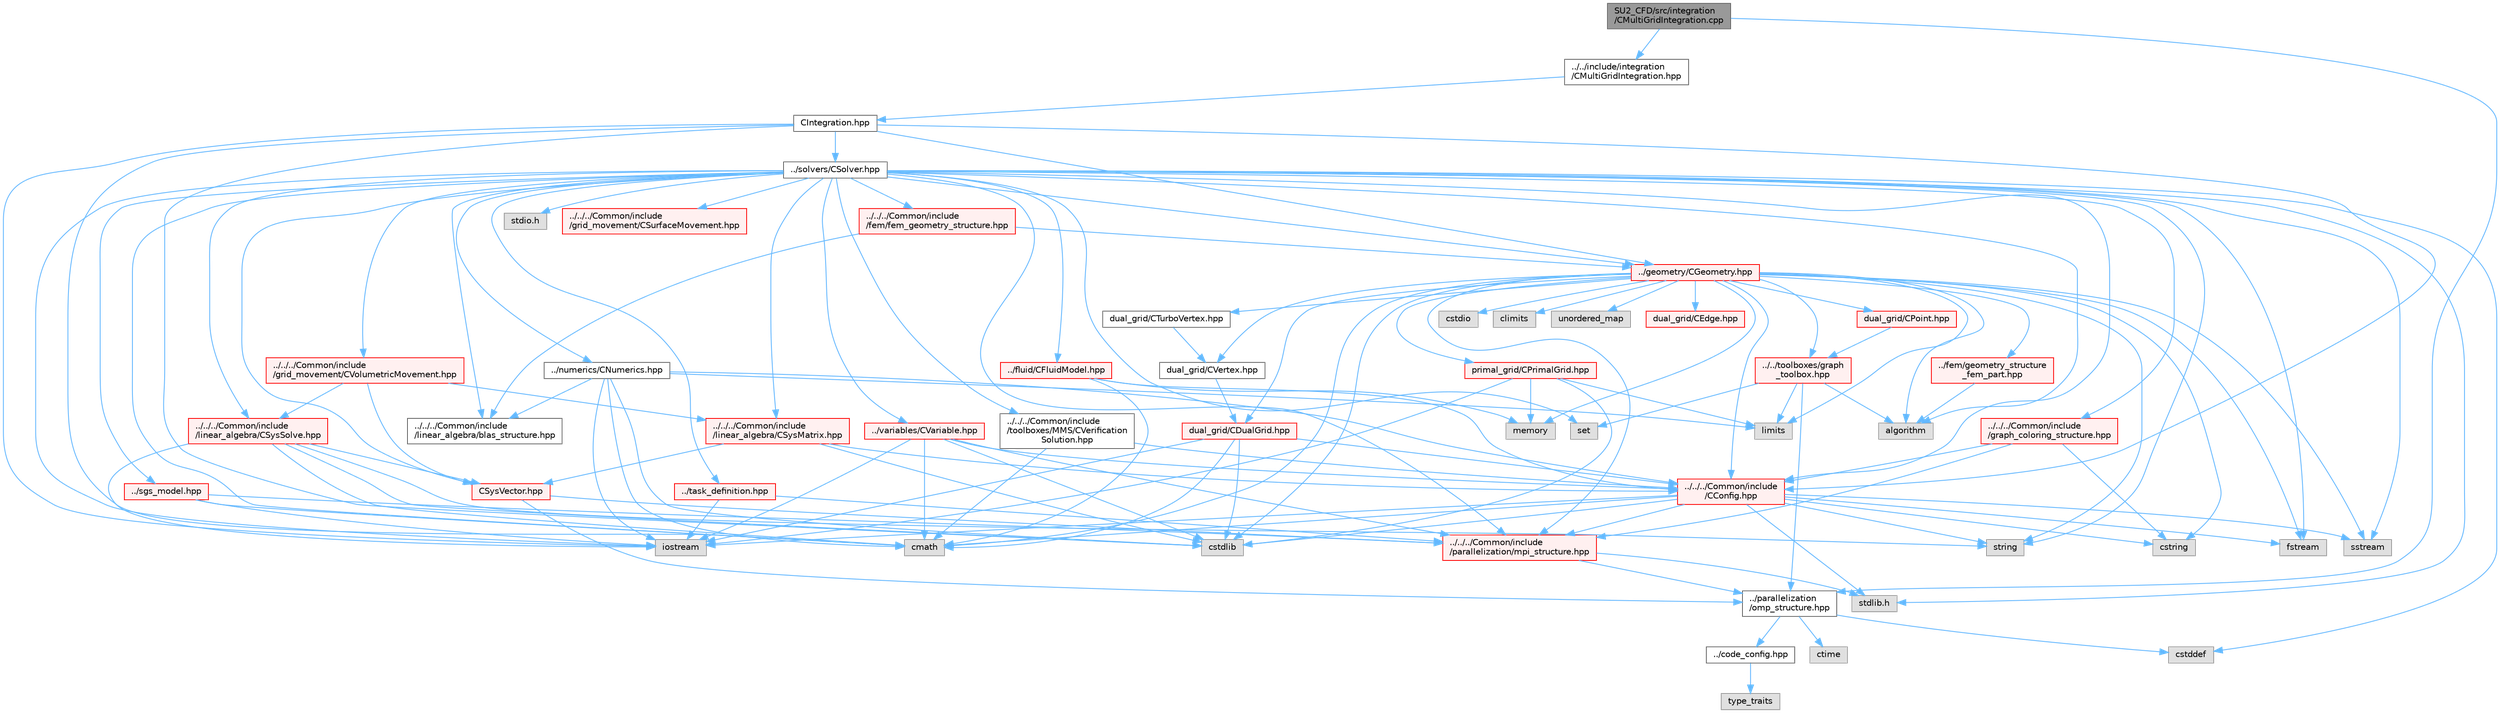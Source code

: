 digraph "SU2_CFD/src/integration/CMultiGridIntegration.cpp"
{
 // LATEX_PDF_SIZE
  bgcolor="transparent";
  edge [fontname=Helvetica,fontsize=10,labelfontname=Helvetica,labelfontsize=10];
  node [fontname=Helvetica,fontsize=10,shape=box,height=0.2,width=0.4];
  Node1 [id="Node000001",label="SU2_CFD/src/integration\l/CMultiGridIntegration.cpp",height=0.2,width=0.4,color="gray40", fillcolor="grey60", style="filled", fontcolor="black",tooltip="Implementation of the multigrid integration class."];
  Node1 -> Node2 [id="edge1_Node000001_Node000002",color="steelblue1",style="solid",tooltip=" "];
  Node2 [id="Node000002",label="../../include/integration\l/CMultiGridIntegration.hpp",height=0.2,width=0.4,color="grey40", fillcolor="white", style="filled",URL="$CMultiGridIntegration_8hpp.html",tooltip="Declaration of class for time integration using a multigrid method."];
  Node2 -> Node3 [id="edge2_Node000002_Node000003",color="steelblue1",style="solid",tooltip=" "];
  Node3 [id="Node000003",label="CIntegration.hpp",height=0.2,width=0.4,color="grey40", fillcolor="white", style="filled",URL="$CIntegration_8hpp.html",tooltip="Declaration of the main routines to orchestrate space and time integration."];
  Node3 -> Node4 [id="edge3_Node000003_Node000004",color="steelblue1",style="solid",tooltip=" "];
  Node4 [id="Node000004",label="cmath",height=0.2,width=0.4,color="grey60", fillcolor="#E0E0E0", style="filled",tooltip=" "];
  Node3 -> Node5 [id="edge4_Node000003_Node000005",color="steelblue1",style="solid",tooltip=" "];
  Node5 [id="Node000005",label="iostream",height=0.2,width=0.4,color="grey60", fillcolor="#E0E0E0", style="filled",tooltip=" "];
  Node3 -> Node6 [id="edge5_Node000003_Node000006",color="steelblue1",style="solid",tooltip=" "];
  Node6 [id="Node000006",label="cstdlib",height=0.2,width=0.4,color="grey60", fillcolor="#E0E0E0", style="filled",tooltip=" "];
  Node3 -> Node7 [id="edge6_Node000003_Node000007",color="steelblue1",style="solid",tooltip=" "];
  Node7 [id="Node000007",label="../solvers/CSolver.hpp",height=0.2,width=0.4,color="grey40", fillcolor="white", style="filled",URL="$CSolver_8hpp.html",tooltip="Headers of the CSolver class which is inherited by all of the other solvers."];
  Node7 -> Node8 [id="edge7_Node000007_Node000008",color="steelblue1",style="solid",tooltip=" "];
  Node8 [id="Node000008",label="../../../Common/include\l/parallelization/mpi_structure.hpp",height=0.2,width=0.4,color="red", fillcolor="#FFF0F0", style="filled",URL="$mpi__structure_8hpp.html",tooltip="Headers of the mpi interface for generalized datatypes. The subroutines and functions are in the mpi_..."];
  Node8 -> Node9 [id="edge8_Node000008_Node000009",color="steelblue1",style="solid",tooltip=" "];
  Node9 [id="Node000009",label="stdlib.h",height=0.2,width=0.4,color="grey60", fillcolor="#E0E0E0", style="filled",tooltip=" "];
  Node8 -> Node16 [id="edge9_Node000008_Node000016",color="steelblue1",style="solid",tooltip=" "];
  Node16 [id="Node000016",label="../parallelization\l/omp_structure.hpp",height=0.2,width=0.4,color="grey40", fillcolor="white", style="filled",URL="$omp__structure_8hpp.html",tooltip="OpenMP interface header, provides compatibility functions if the code is built without OpenMP support..."];
  Node16 -> Node17 [id="edge10_Node000016_Node000017",color="steelblue1",style="solid",tooltip=" "];
  Node17 [id="Node000017",label="cstddef",height=0.2,width=0.4,color="grey60", fillcolor="#E0E0E0", style="filled",tooltip=" "];
  Node16 -> Node13 [id="edge11_Node000016_Node000013",color="steelblue1",style="solid",tooltip=" "];
  Node13 [id="Node000013",label="../code_config.hpp",height=0.2,width=0.4,color="grey40", fillcolor="white", style="filled",URL="$code__config_8hpp.html",tooltip="Header file for collecting common macros, definitions and type configurations."];
  Node13 -> Node14 [id="edge12_Node000013_Node000014",color="steelblue1",style="solid",tooltip=" "];
  Node14 [id="Node000014",label="type_traits",height=0.2,width=0.4,color="grey60", fillcolor="#E0E0E0", style="filled",tooltip=" "];
  Node16 -> Node18 [id="edge13_Node000016_Node000018",color="steelblue1",style="solid",tooltip=" "];
  Node18 [id="Node000018",label="ctime",height=0.2,width=0.4,color="grey60", fillcolor="#E0E0E0", style="filled",tooltip=" "];
  Node7 -> Node4 [id="edge14_Node000007_Node000004",color="steelblue1",style="solid",tooltip=" "];
  Node7 -> Node17 [id="edge15_Node000007_Node000017",color="steelblue1",style="solid",tooltip=" "];
  Node7 -> Node20 [id="edge16_Node000007_Node000020",color="steelblue1",style="solid",tooltip=" "];
  Node20 [id="Node000020",label="string",height=0.2,width=0.4,color="grey60", fillcolor="#E0E0E0", style="filled",tooltip=" "];
  Node7 -> Node21 [id="edge17_Node000007_Node000021",color="steelblue1",style="solid",tooltip=" "];
  Node21 [id="Node000021",label="fstream",height=0.2,width=0.4,color="grey60", fillcolor="#E0E0E0", style="filled",tooltip=" "];
  Node7 -> Node22 [id="edge18_Node000007_Node000022",color="steelblue1",style="solid",tooltip=" "];
  Node22 [id="Node000022",label="sstream",height=0.2,width=0.4,color="grey60", fillcolor="#E0E0E0", style="filled",tooltip=" "];
  Node7 -> Node23 [id="edge19_Node000007_Node000023",color="steelblue1",style="solid",tooltip=" "];
  Node23 [id="Node000023",label="algorithm",height=0.2,width=0.4,color="grey60", fillcolor="#E0E0E0", style="filled",tooltip=" "];
  Node7 -> Node5 [id="edge20_Node000007_Node000005",color="steelblue1",style="solid",tooltip=" "];
  Node7 -> Node24 [id="edge21_Node000007_Node000024",color="steelblue1",style="solid",tooltip=" "];
  Node24 [id="Node000024",label="set",height=0.2,width=0.4,color="grey60", fillcolor="#E0E0E0", style="filled",tooltip=" "];
  Node7 -> Node9 [id="edge22_Node000007_Node000009",color="steelblue1",style="solid",tooltip=" "];
  Node7 -> Node25 [id="edge23_Node000007_Node000025",color="steelblue1",style="solid",tooltip=" "];
  Node25 [id="Node000025",label="stdio.h",height=0.2,width=0.4,color="grey60", fillcolor="#E0E0E0", style="filled",tooltip=" "];
  Node7 -> Node26 [id="edge24_Node000007_Node000026",color="steelblue1",style="solid",tooltip=" "];
  Node26 [id="Node000026",label="../fluid/CFluidModel.hpp",height=0.2,width=0.4,color="red", fillcolor="#FFF0F0", style="filled",URL="$CFluidModel_8hpp.html",tooltip="Defines the main fluid model class for thermophysical properties."];
  Node26 -> Node4 [id="edge25_Node000026_Node000004",color="steelblue1",style="solid",tooltip=" "];
  Node26 -> Node27 [id="edge26_Node000026_Node000027",color="steelblue1",style="solid",tooltip=" "];
  Node27 [id="Node000027",label="memory",height=0.2,width=0.4,color="grey60", fillcolor="#E0E0E0", style="filled",tooltip=" "];
  Node26 -> Node28 [id="edge27_Node000026_Node000028",color="steelblue1",style="solid",tooltip=" "];
  Node28 [id="Node000028",label="../../../Common/include\l/CConfig.hpp",height=0.2,width=0.4,color="red", fillcolor="#FFF0F0", style="filled",URL="$CConfig_8hpp.html",tooltip="All the information about the definition of the physical problem. The subroutines and functions are i..."];
  Node28 -> Node8 [id="edge28_Node000028_Node000008",color="steelblue1",style="solid",tooltip=" "];
  Node28 -> Node5 [id="edge29_Node000028_Node000005",color="steelblue1",style="solid",tooltip=" "];
  Node28 -> Node6 [id="edge30_Node000028_Node000006",color="steelblue1",style="solid",tooltip=" "];
  Node28 -> Node21 [id="edge31_Node000028_Node000021",color="steelblue1",style="solid",tooltip=" "];
  Node28 -> Node22 [id="edge32_Node000028_Node000022",color="steelblue1",style="solid",tooltip=" "];
  Node28 -> Node20 [id="edge33_Node000028_Node000020",color="steelblue1",style="solid",tooltip=" "];
  Node28 -> Node29 [id="edge34_Node000028_Node000029",color="steelblue1",style="solid",tooltip=" "];
  Node29 [id="Node000029",label="cstring",height=0.2,width=0.4,color="grey60", fillcolor="#E0E0E0", style="filled",tooltip=" "];
  Node28 -> Node9 [id="edge35_Node000028_Node000009",color="steelblue1",style="solid",tooltip=" "];
  Node28 -> Node4 [id="edge36_Node000028_Node000004",color="steelblue1",style="solid",tooltip=" "];
  Node7 -> Node49 [id="edge37_Node000007_Node000049",color="steelblue1",style="solid",tooltip=" "];
  Node49 [id="Node000049",label="../task_definition.hpp",height=0.2,width=0.4,color="red", fillcolor="#FFF0F0", style="filled",URL="$task__definition_8hpp.html",tooltip="Header of the task definition class for the SU2 solvers."];
  Node49 -> Node8 [id="edge38_Node000049_Node000008",color="steelblue1",style="solid",tooltip=" "];
  Node49 -> Node5 [id="edge39_Node000049_Node000005",color="steelblue1",style="solid",tooltip=" "];
  Node7 -> Node51 [id="edge40_Node000007_Node000051",color="steelblue1",style="solid",tooltip=" "];
  Node51 [id="Node000051",label="../numerics/CNumerics.hpp",height=0.2,width=0.4,color="grey40", fillcolor="white", style="filled",URL="$CNumerics_8hpp.html",tooltip="Declaration of the base numerics class, the implementation is in the CNumerics.cpp file."];
  Node51 -> Node4 [id="edge41_Node000051_Node000004",color="steelblue1",style="solid",tooltip=" "];
  Node51 -> Node5 [id="edge42_Node000051_Node000005",color="steelblue1",style="solid",tooltip=" "];
  Node51 -> Node52 [id="edge43_Node000051_Node000052",color="steelblue1",style="solid",tooltip=" "];
  Node52 [id="Node000052",label="limits",height=0.2,width=0.4,color="grey60", fillcolor="#E0E0E0", style="filled",tooltip=" "];
  Node51 -> Node6 [id="edge44_Node000051_Node000006",color="steelblue1",style="solid",tooltip=" "];
  Node51 -> Node28 [id="edge45_Node000051_Node000028",color="steelblue1",style="solid",tooltip=" "];
  Node51 -> Node53 [id="edge46_Node000051_Node000053",color="steelblue1",style="solid",tooltip=" "];
  Node53 [id="Node000053",label="../../../Common/include\l/linear_algebra/blas_structure.hpp",height=0.2,width=0.4,color="grey40", fillcolor="white", style="filled",URL="$blas__structure_8hpp.html",tooltip="Include files and headers of the functions for matrix and vector operations, which are typically foun..."];
  Node7 -> Node54 [id="edge47_Node000007_Node000054",color="steelblue1",style="solid",tooltip=" "];
  Node54 [id="Node000054",label="../sgs_model.hpp",height=0.2,width=0.4,color="red", fillcolor="#FFF0F0", style="filled",URL="$sgs__model_8hpp.html",tooltip="Headers of the LES subgrid scale models of the SU2 solvers."];
  Node54 -> Node8 [id="edge48_Node000054_Node000008",color="steelblue1",style="solid",tooltip=" "];
  Node54 -> Node5 [id="edge49_Node000054_Node000005",color="steelblue1",style="solid",tooltip=" "];
  Node54 -> Node4 [id="edge50_Node000054_Node000004",color="steelblue1",style="solid",tooltip=" "];
  Node7 -> Node56 [id="edge51_Node000007_Node000056",color="steelblue1",style="solid",tooltip=" "];
  Node56 [id="Node000056",label="../../../Common/include\l/fem/fem_geometry_structure.hpp",height=0.2,width=0.4,color="red", fillcolor="#FFF0F0", style="filled",URL="$fem__geometry__structure_8hpp.html",tooltip="Headers of the main subroutines for creating the geometrical structure for the FEM solver...."];
  Node56 -> Node57 [id="edge52_Node000056_Node000057",color="steelblue1",style="solid",tooltip=" "];
  Node57 [id="Node000057",label="../geometry/CGeometry.hpp",height=0.2,width=0.4,color="red", fillcolor="#FFF0F0", style="filled",URL="$CGeometry_8hpp.html",tooltip="Headers of the main subroutines for creating the geometrical structure. The subroutines and functions..."];
  Node57 -> Node52 [id="edge53_Node000057_Node000052",color="steelblue1",style="solid",tooltip=" "];
  Node57 -> Node8 [id="edge54_Node000057_Node000008",color="steelblue1",style="solid",tooltip=" "];
  Node57 -> Node20 [id="edge55_Node000057_Node000020",color="steelblue1",style="solid",tooltip=" "];
  Node57 -> Node21 [id="edge56_Node000057_Node000021",color="steelblue1",style="solid",tooltip=" "];
  Node57 -> Node22 [id="edge57_Node000057_Node000022",color="steelblue1",style="solid",tooltip=" "];
  Node57 -> Node4 [id="edge58_Node000057_Node000004",color="steelblue1",style="solid",tooltip=" "];
  Node57 -> Node23 [id="edge59_Node000057_Node000023",color="steelblue1",style="solid",tooltip=" "];
  Node57 -> Node29 [id="edge60_Node000057_Node000029",color="steelblue1",style="solid",tooltip=" "];
  Node57 -> Node12 [id="edge61_Node000057_Node000012",color="steelblue1",style="solid",tooltip=" "];
  Node12 [id="Node000012",label="cstdio",height=0.2,width=0.4,color="grey60", fillcolor="#E0E0E0", style="filled",tooltip=" "];
  Node57 -> Node6 [id="edge62_Node000057_Node000006",color="steelblue1",style="solid",tooltip=" "];
  Node57 -> Node58 [id="edge63_Node000057_Node000058",color="steelblue1",style="solid",tooltip=" "];
  Node58 [id="Node000058",label="climits",height=0.2,width=0.4,color="grey60", fillcolor="#E0E0E0", style="filled",tooltip=" "];
  Node57 -> Node27 [id="edge64_Node000057_Node000027",color="steelblue1",style="solid",tooltip=" "];
  Node57 -> Node59 [id="edge65_Node000057_Node000059",color="steelblue1",style="solid",tooltip=" "];
  Node59 [id="Node000059",label="unordered_map",height=0.2,width=0.4,color="grey60", fillcolor="#E0E0E0", style="filled",tooltip=" "];
  Node57 -> Node60 [id="edge66_Node000057_Node000060",color="steelblue1",style="solid",tooltip=" "];
  Node60 [id="Node000060",label="primal_grid/CPrimalGrid.hpp",height=0.2,width=0.4,color="red", fillcolor="#FFF0F0", style="filled",URL="$CPrimalGrid_8hpp.html",tooltip="Headers of the main subroutines for storing the primal grid structure. The subroutines and functions ..."];
  Node60 -> Node5 [id="edge67_Node000060_Node000005",color="steelblue1",style="solid",tooltip=" "];
  Node60 -> Node52 [id="edge68_Node000060_Node000052",color="steelblue1",style="solid",tooltip=" "];
  Node60 -> Node6 [id="edge69_Node000060_Node000006",color="steelblue1",style="solid",tooltip=" "];
  Node60 -> Node27 [id="edge70_Node000060_Node000027",color="steelblue1",style="solid",tooltip=" "];
  Node57 -> Node61 [id="edge71_Node000057_Node000061",color="steelblue1",style="solid",tooltip=" "];
  Node61 [id="Node000061",label="dual_grid/CDualGrid.hpp",height=0.2,width=0.4,color="red", fillcolor="#FFF0F0", style="filled",URL="$CDualGrid_8hpp.html",tooltip="Headers of the main subroutines for doing the complete dual grid structure. The subroutines and funct..."];
  Node61 -> Node4 [id="edge72_Node000061_Node000004",color="steelblue1",style="solid",tooltip=" "];
  Node61 -> Node5 [id="edge73_Node000061_Node000005",color="steelblue1",style="solid",tooltip=" "];
  Node61 -> Node6 [id="edge74_Node000061_Node000006",color="steelblue1",style="solid",tooltip=" "];
  Node61 -> Node28 [id="edge75_Node000061_Node000028",color="steelblue1",style="solid",tooltip=" "];
  Node57 -> Node62 [id="edge76_Node000057_Node000062",color="steelblue1",style="solid",tooltip=" "];
  Node62 [id="Node000062",label="dual_grid/CPoint.hpp",height=0.2,width=0.4,color="red", fillcolor="#FFF0F0", style="filled",URL="$CPoint_8hpp.html",tooltip="Declaration of the point class that stores geometric and adjacency information for dual control volum..."];
  Node62 -> Node63 [id="edge77_Node000062_Node000063",color="steelblue1",style="solid",tooltip=" "];
  Node63 [id="Node000063",label="../../toolboxes/graph\l_toolbox.hpp",height=0.2,width=0.4,color="red", fillcolor="#FFF0F0", style="filled",URL="$graph__toolbox_8hpp.html",tooltip="Functions and classes to build/represent sparse graphs or sparse patterns."];
  Node63 -> Node16 [id="edge78_Node000063_Node000016",color="steelblue1",style="solid",tooltip=" "];
  Node63 -> Node24 [id="edge79_Node000063_Node000024",color="steelblue1",style="solid",tooltip=" "];
  Node63 -> Node52 [id="edge80_Node000063_Node000052",color="steelblue1",style="solid",tooltip=" "];
  Node63 -> Node23 [id="edge81_Node000063_Node000023",color="steelblue1",style="solid",tooltip=" "];
  Node57 -> Node66 [id="edge82_Node000057_Node000066",color="steelblue1",style="solid",tooltip=" "];
  Node66 [id="Node000066",label="dual_grid/CEdge.hpp",height=0.2,width=0.4,color="red", fillcolor="#FFF0F0", style="filled",URL="$CEdge_8hpp.html",tooltip="Declaration of the edge class CEdge.cpp file."];
  Node57 -> Node67 [id="edge83_Node000057_Node000067",color="steelblue1",style="solid",tooltip=" "];
  Node67 [id="Node000067",label="dual_grid/CVertex.hpp",height=0.2,width=0.4,color="grey40", fillcolor="white", style="filled",URL="$CVertex_8hpp.html",tooltip="Headers of the main subroutines for doing the complete dual grid structure. The subroutines and funct..."];
  Node67 -> Node61 [id="edge84_Node000067_Node000061",color="steelblue1",style="solid",tooltip=" "];
  Node57 -> Node68 [id="edge85_Node000057_Node000068",color="steelblue1",style="solid",tooltip=" "];
  Node68 [id="Node000068",label="dual_grid/CTurboVertex.hpp",height=0.2,width=0.4,color="grey40", fillcolor="white", style="filled",URL="$CTurboVertex_8hpp.html",tooltip="Headers of the main subroutines for doing the complete dual grid structure. The subroutines and funct..."];
  Node68 -> Node67 [id="edge86_Node000068_Node000067",color="steelblue1",style="solid",tooltip=" "];
  Node57 -> Node28 [id="edge87_Node000057_Node000028",color="steelblue1",style="solid",tooltip=" "];
  Node57 -> Node69 [id="edge88_Node000057_Node000069",color="steelblue1",style="solid",tooltip=" "];
  Node69 [id="Node000069",label="../fem/geometry_structure\l_fem_part.hpp",height=0.2,width=0.4,color="red", fillcolor="#FFF0F0", style="filled",URL="$geometry__structure__fem__part_8hpp.html",tooltip="Helper classes for the Fluid FEM solver."];
  Node69 -> Node23 [id="edge89_Node000069_Node000023",color="steelblue1",style="solid",tooltip=" "];
  Node57 -> Node63 [id="edge90_Node000057_Node000063",color="steelblue1",style="solid",tooltip=" "];
  Node56 -> Node53 [id="edge91_Node000056_Node000053",color="steelblue1",style="solid",tooltip=" "];
  Node7 -> Node57 [id="edge92_Node000007_Node000057",color="steelblue1",style="solid",tooltip=" "];
  Node7 -> Node28 [id="edge93_Node000007_Node000028",color="steelblue1",style="solid",tooltip=" "];
  Node7 -> Node76 [id="edge94_Node000007_Node000076",color="steelblue1",style="solid",tooltip=" "];
  Node76 [id="Node000076",label="../../../Common/include\l/linear_algebra/CSysMatrix.hpp",height=0.2,width=0.4,color="red", fillcolor="#FFF0F0", style="filled",URL="$CSysMatrix_8hpp.html",tooltip="Declaration of the block-sparse matrix class. The implemtation is in CSysMatrix.cpp."];
  Node76 -> Node28 [id="edge95_Node000076_Node000028",color="steelblue1",style="solid",tooltip=" "];
  Node76 -> Node77 [id="edge96_Node000076_Node000077",color="steelblue1",style="solid",tooltip=" "];
  Node77 [id="Node000077",label="CSysVector.hpp",height=0.2,width=0.4,color="red", fillcolor="#FFF0F0", style="filled",URL="$CSysVector_8hpp.html",tooltip="Declararion and inlines of the vector class used in the solution of large, distributed,..."];
  Node77 -> Node8 [id="edge97_Node000077_Node000008",color="steelblue1",style="solid",tooltip=" "];
  Node77 -> Node16 [id="edge98_Node000077_Node000016",color="steelblue1",style="solid",tooltip=" "];
  Node76 -> Node6 [id="edge99_Node000076_Node000006",color="steelblue1",style="solid",tooltip=" "];
  Node7 -> Node77 [id="edge100_Node000007_Node000077",color="steelblue1",style="solid",tooltip=" "];
  Node7 -> Node80 [id="edge101_Node000007_Node000080",color="steelblue1",style="solid",tooltip=" "];
  Node80 [id="Node000080",label="../../../Common/include\l/linear_algebra/CSysSolve.hpp",height=0.2,width=0.4,color="red", fillcolor="#FFF0F0", style="filled",URL="$CSysSolve_8hpp.html",tooltip="Headers for the classes related to linear solvers (CG, FGMRES, etc) The subroutines and functions are..."];
  Node80 -> Node4 [id="edge102_Node000080_Node000004",color="steelblue1",style="solid",tooltip=" "];
  Node80 -> Node5 [id="edge103_Node000080_Node000005",color="steelblue1",style="solid",tooltip=" "];
  Node80 -> Node6 [id="edge104_Node000080_Node000006",color="steelblue1",style="solid",tooltip=" "];
  Node80 -> Node20 [id="edge105_Node000080_Node000020",color="steelblue1",style="solid",tooltip=" "];
  Node80 -> Node77 [id="edge106_Node000080_Node000077",color="steelblue1",style="solid",tooltip=" "];
  Node7 -> Node82 [id="edge107_Node000007_Node000082",color="steelblue1",style="solid",tooltip=" "];
  Node82 [id="Node000082",label="../../../Common/include\l/grid_movement/CSurfaceMovement.hpp",height=0.2,width=0.4,color="red", fillcolor="#FFF0F0", style="filled",URL="$CSurfaceMovement_8hpp.html",tooltip="Headers of the CSurfaceMovement class."];
  Node7 -> Node86 [id="edge108_Node000007_Node000086",color="steelblue1",style="solid",tooltip=" "];
  Node86 [id="Node000086",label="../../../Common/include\l/grid_movement/CVolumetricMovement.hpp",height=0.2,width=0.4,color="red", fillcolor="#FFF0F0", style="filled",URL="$CVolumetricMovement_8hpp.html",tooltip="Headers of the CVolumetricMovement class."];
  Node86 -> Node76 [id="edge109_Node000086_Node000076",color="steelblue1",style="solid",tooltip=" "];
  Node86 -> Node77 [id="edge110_Node000086_Node000077",color="steelblue1",style="solid",tooltip=" "];
  Node86 -> Node80 [id="edge111_Node000086_Node000080",color="steelblue1",style="solid",tooltip=" "];
  Node7 -> Node53 [id="edge112_Node000007_Node000053",color="steelblue1",style="solid",tooltip=" "];
  Node7 -> Node87 [id="edge113_Node000007_Node000087",color="steelblue1",style="solid",tooltip=" "];
  Node87 [id="Node000087",label="../../../Common/include\l/graph_coloring_structure.hpp",height=0.2,width=0.4,color="red", fillcolor="#FFF0F0", style="filled",URL="$graph__coloring__structure_8hpp.html",tooltip="Include files and headers of the functions to carry out a coloring of a given graph...."];
  Node87 -> Node8 [id="edge114_Node000087_Node000008",color="steelblue1",style="solid",tooltip=" "];
  Node87 -> Node28 [id="edge115_Node000087_Node000028",color="steelblue1",style="solid",tooltip=" "];
  Node87 -> Node29 [id="edge116_Node000087_Node000029",color="steelblue1",style="solid",tooltip=" "];
  Node7 -> Node88 [id="edge117_Node000007_Node000088",color="steelblue1",style="solid",tooltip=" "];
  Node88 [id="Node000088",label="../../../Common/include\l/toolboxes/MMS/CVerification\lSolution.hpp",height=0.2,width=0.4,color="grey40", fillcolor="white", style="filled",URL="$CVerificationSolution_8hpp.html",tooltip="Header file for the base class CVerificationSolution. The implementations are in the CVerificationSol..."];
  Node88 -> Node4 [id="edge118_Node000088_Node000004",color="steelblue1",style="solid",tooltip=" "];
  Node88 -> Node28 [id="edge119_Node000088_Node000028",color="steelblue1",style="solid",tooltip=" "];
  Node7 -> Node89 [id="edge120_Node000007_Node000089",color="steelblue1",style="solid",tooltip=" "];
  Node89 [id="Node000089",label="../variables/CVariable.hpp",height=0.2,width=0.4,color="red", fillcolor="#FFF0F0", style="filled",URL="$CVariable_8hpp.html",tooltip="Declaration and inlines of the parent class for defining problem variables, function definitions in f..."];
  Node89 -> Node8 [id="edge121_Node000089_Node000008",color="steelblue1",style="solid",tooltip=" "];
  Node89 -> Node4 [id="edge122_Node000089_Node000004",color="steelblue1",style="solid",tooltip=" "];
  Node89 -> Node5 [id="edge123_Node000089_Node000005",color="steelblue1",style="solid",tooltip=" "];
  Node89 -> Node6 [id="edge124_Node000089_Node000006",color="steelblue1",style="solid",tooltip=" "];
  Node89 -> Node28 [id="edge125_Node000089_Node000028",color="steelblue1",style="solid",tooltip=" "];
  Node3 -> Node57 [id="edge126_Node000003_Node000057",color="steelblue1",style="solid",tooltip=" "];
  Node3 -> Node28 [id="edge127_Node000003_Node000028",color="steelblue1",style="solid",tooltip=" "];
  Node1 -> Node16 [id="edge128_Node000001_Node000016",color="steelblue1",style="solid",tooltip=" "];
}

